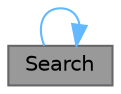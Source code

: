 digraph "Search"
{
 // LATEX_PDF_SIZE
  bgcolor="transparent";
  edge [fontname=Helvetica,fontsize=10,labelfontname=Helvetica,labelfontsize=10];
  node [fontname=Helvetica,fontsize=10,shape=box,height=0.2,width=0.4];
  rankdir="RL";
  Node1 [id="Node000001",label="Search",height=0.2,width=0.4,color="gray40", fillcolor="grey60", style="filled", fontcolor="black",tooltip="构造函数"];
  Node1 -> Node1 [id="edge1_Node000001_Node000001",dir="back",color="steelblue1",style="solid",tooltip=" "];
}
